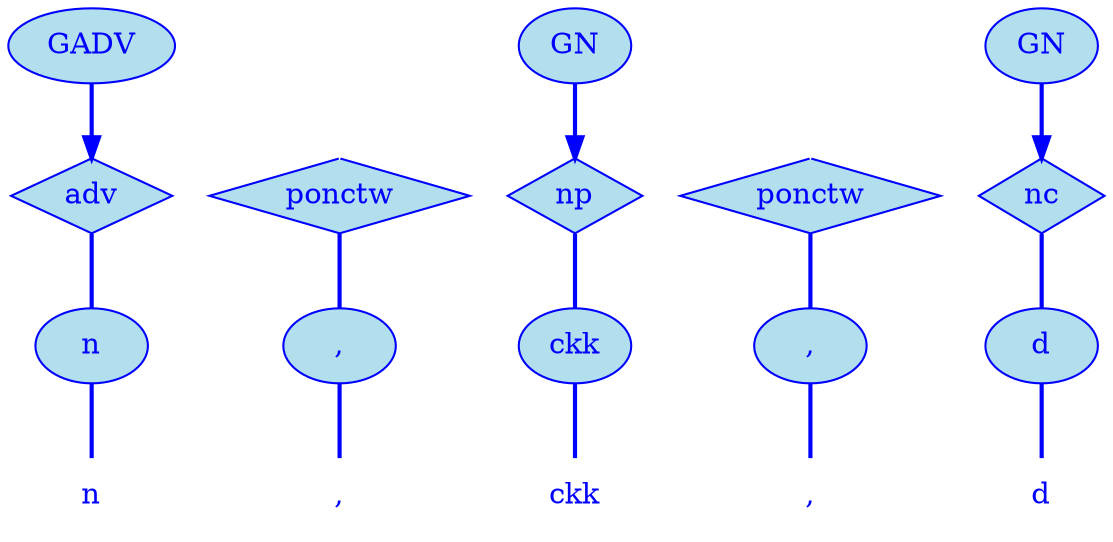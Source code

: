 digraph g {
	graph [bb="0,0,432,252"];
	node [label="\N"];
	graph [_draw_="c 5 -white C 5 -white P 4 0 0 0 252 432 252 432 0 ",
		xdotversion="1.2"];
	"mc1s1_t1#token84" [label=n, shape=plaintext, fillcolor=lightblue2, fontcolor=blue, pos="40,18", width="0.75", height="0.50", _ldraw_="F 14.000000 11 -Times-Roman c 4 -blue T 40 13 0 9 1 -n "];
	"mc1s1_W1#wordmc1s1_t1#token" [label=n, shape=ellipse, fillcolor=lightblue2, fontcolor=blue, pos="40,90", width="0.75", height="0.50", color=blue, style=filled, _draw_="S 6 -filled c 4 -blue C 10 -lightblue2 E 40 90 27 18 ", _ldraw_="F 14.000000 11 -Times-Roman c 4 -blue T 40 85 0 9 1 -n "];
	"mc1s1_P1#pos" [label=adv, shape=diamond, fillcolor=lightblue2, fontcolor=blue, pos="40,162", width="0.78", height="0.50", color=blue, style=filled, _draw_="S 6 -filled c 4 -blue C 10 -lightblue2 P 4 40 180 12 162 40 144 68 162 ", _ldraw_="F 14.000000 11 -Times-Roman c 4 -blue T 40 157 0 25 3 -adv "];
	"mc1s1_chk0#chunk" [label=GADV, fillcolor=lightblue2, fontcolor=blue, pos="40,234", width="1.11", height="0.50", color=blue, style=filled, arrowhead=doubleoctagon, _draw_="S 6 -filled c 4 -blue C 10 -lightblue2 E 40 234 40 18 ", _ldraw_="F 14.000000 11 -Times-Roman c 4 -blue T 40 229 0 42 4 -GADV "];
	"mc1s1_t2#token87" [label=",", shape=plaintext, fillcolor=lightblue2, fontcolor=blue, pos="132,18", width="0.75", height="0.50", _ldraw_="F 14.000000 11 -Times-Roman c 4 -blue T 132 13 0 5 1 -, "];
	"mc1s1_W2#wordmc1s1_t2#token" [label=",", shape=ellipse, fillcolor=lightblue2, fontcolor=blue, pos="132,90", width="0.75", height="0.50", color=blue, style=filled, _draw_="S 6 -filled c 4 -blue C 10 -lightblue2 E 132 90 27 18 ", _ldraw_="F 14.000000 11 -Times-Roman c 4 -blue T 132 85 0 5 1 -, "];
	"mc1s1_P3L1#pos" [label=ponctw, shape=diamond, fillcolor=lightblue2, fontcolor=blue, pos="132,162", width="1.28", height="0.50", color=blue, style=filled, _draw_="S 6 -filled c 4 -blue C 10 -lightblue2 P 4 132 180 86 162 132 144 178 162 ", _ldraw_="F 14.000000 11 -Times-Roman c 4 -blue T 132 157 0 51 6 -ponctw "];
	"mc1s1_t3#token78" [label=ckk, shape=plaintext, fillcolor=lightblue2, fontcolor=blue, pos="223,18", width="0.75", height="0.50", _ldraw_="F 14.000000 11 -Times-Roman c 4 -blue T 223 13 0 23 3 -ckk "];
	"mc1s1_W3#wordmc1s1_t3#token" [label=ckk, shape=ellipse, fillcolor=lightblue2, fontcolor=blue, pos="223,90", width="0.75", height="0.50", color=blue, style=filled, _draw_="S 6 -filled c 4 -blue C 10 -lightblue2 E 223 90 27 18 ", _ldraw_="F 14.000000 11 -Times-Roman c 4 -blue T 223 85 0 23 3 -ckk "];
	"mc1s1_P16#pos" [label=np, shape=diamond, fillcolor=lightblue2, fontcolor=blue, pos="223,162", width="0.75", height="0.50", color=blue, style=filled, _draw_="S 6 -filled c 4 -blue C 10 -lightblue2 P 4 223 180 196 162 223 144 250 162 ", _ldraw_="F 14.000000 11 -Times-Roman c 4 -blue T 223 157 0 17 2 -np "];
	"mc1s1_chk1#chunk" [label=GN, fillcolor=lightblue2, fontcolor=blue, pos="223,234", width="0.75", height="0.50", color=blue, style=filled, arrowhead=doubleoctagon, _draw_="S 6 -filled c 4 -blue C 10 -lightblue2 E 223 234 27 18 ", _ldraw_="F 14.000000 11 -Times-Roman c 4 -blue T 223 229 0 22 2 -GN "];
	"mc1s1_t4#token16" [label=",", shape=plaintext, fillcolor=lightblue2, fontcolor=blue, pos="314,18", width="0.75", height="0.50", _ldraw_="F 14.000000 11 -Times-Roman c 4 -blue T 314 13 0 5 1 -, "];
	"mc1s1_W4#wordmc1s1_t4#token" [label=",", shape=ellipse, fillcolor=lightblue2, fontcolor=blue, pos="314,90", width="0.75", height="0.50", color=blue, style=filled, _draw_="S 6 -filled c 4 -blue C 10 -lightblue2 E 314 90 27 18 ", _ldraw_="F 14.000000 11 -Times-Roman c 4 -blue T 314 85 0 5 1 -, "];
	"mc1s1_P29L1#pos" [label=ponctw, shape=diamond, fillcolor=lightblue2, fontcolor=blue, pos="314,162", width="1.28", height="0.50", color=blue, style=filled, _draw_="S 6 -filled c 4 -blue C 10 -lightblue2 P 4 314 180 268 162 314 144 360 162 ", _ldraw_="F 14.000000 11 -Times-Roman c 4 -blue T 314 157 0 51 6 -ponctw "];
	"mc1s1_t5#token94" [label=d, shape=plaintext, fillcolor=lightblue2, fontcolor=blue, pos="405,18", width="0.75", height="0.50", _ldraw_="F 14.000000 11 -Times-Roman c 4 -blue T 405 13 0 8 1 -d "];
	"mc1s1_W5#wordmc1s1_t5#token" [label=d, shape=ellipse, fillcolor=lightblue2, fontcolor=blue, pos="405,90", width="0.75", height="0.50", color=blue, style=filled, _draw_="S 6 -filled c 4 -blue C 10 -lightblue2 E 405 90 27 18 ", _ldraw_="F 14.000000 11 -Times-Roman c 4 -blue T 405 85 0 8 1 -d "];
	"mc1s1_P30L1#pos" [label=nc, shape=diamond, fillcolor=lightblue2, fontcolor=blue, pos="405,162", width="0.75", height="0.50", color=blue, style=filled, _draw_="S 6 -filled c 4 -blue C 10 -lightblue2 P 4 405 180 378 162 405 144 432 162 ", _ldraw_="F 14.000000 11 -Times-Roman c 4 -blue T 405 157 0 16 2 -nc "];
	"mc1s1_chk2#chunk" [label=GN, fillcolor=lightblue2, fontcolor=blue, pos="405,234", width="0.75", height="0.50", color=blue, style=filled, arrowhead=doubleoctagon, _draw_="S 6 -filled c 4 -blue C 10 -lightblue2 E 405 234 27 18 ", _ldraw_="F 14.000000 11 -Times-Roman c 4 -blue T 405 229 0 22 2 -GN "];
	"mc1s1_P3L1#pos#empty" [shape=point, fillcolor=white, fontcolor=white, pos="132,234", width="0.06", height="0.06", color=white, size=2, _draw_="S 6 -filled c 5 -white C 5 -white E 132 234 2 2 "];
	"mc1s1_P29L1#pos#empty" [shape=point, fillcolor=white, fontcolor=white, pos="314,234", width="0.06", height="0.06", color=white, size=2, _draw_="S 6 -filled c 5 -white C 5 -white E 314 234 2 2 "];
	"mc1s1_W1#wordmc1s1_t1#token" -> "mc1s1_t1#token84" [arrowhead=none, color=blue, fontcolor=blue, style=bold, minlen=1, pos="40,72 40,61 40,47 40,36", _draw_="S 4 -bold c 4 -blue B 4 40 72 40 61 40 47 40 36 "];
	"mc1s1_P1#pos" -> "mc1s1_W1#wordmc1s1_t1#token" [arrowhead=none, color=blue, fontcolor=blue, style=bold, minlen=1, pos="40,144 40,133 40,119 40,108", _draw_="S 4 -bold c 4 -blue B 4 40 144 40 133 40 119 40 108 "];
	"mc1s1_chk0#chunk" -> "mc1s1_P1#pos" [color=blue, fontcolor=blue, style=bold, minlen=1, pos="e,40,180 40,216 40,208 40,199 40,190", shape=normal, _draw_="S 4 -bold c 4 -blue B 4 40 216 40 208 40 199 40 190 ", _hdraw_="S 5 -solid S 15 -setlinewidth(1) c 4 -blue C 4 -blue P 3 44 190 40 180 37 190 "];
	"mc1s1_W2#wordmc1s1_t2#token" -> "mc1s1_t2#token87" [arrowhead=none, color=blue, fontcolor=blue, style=bold, minlen=1, pos="132,72 132,61 132,47 132,36", _draw_="S 4 -bold c 4 -blue B 4 132 72 132 61 132 47 132 36 "];
	"mc1s1_P3L1#pos" -> "mc1s1_W2#wordmc1s1_t2#token" [arrowhead=none, color=blue, fontcolor=blue, style=bold, minlen=1, pos="132,144 132,133 132,119 132,108", _draw_="S 4 -bold c 4 -blue B 4 132 144 132 133 132 119 132 108 "];
	"mc1s1_W3#wordmc1s1_t3#token" -> "mc1s1_t3#token78" [arrowhead=none, color=blue, fontcolor=blue, style=bold, minlen=1, pos="223,72 223,61 223,47 223,36", _draw_="S 4 -bold c 4 -blue B 4 223 72 223 61 223 47 223 36 "];
	"mc1s1_P16#pos" -> "mc1s1_W3#wordmc1s1_t3#token" [arrowhead=none, color=blue, fontcolor=blue, style=bold, minlen=1, pos="223,144 223,133 223,119 223,108", _draw_="S 4 -bold c 4 -blue B 4 223 144 223 133 223 119 223 108 "];
	"mc1s1_chk1#chunk" -> "mc1s1_P16#pos" [color=blue, fontcolor=blue, style=bold, minlen=1, pos="e,223,180 223,216 223,208 223,199 223,190", shape=normal, _draw_="S 4 -bold c 4 -blue B 4 223 216 223 208 223 199 223 190 ", _hdraw_="S 5 -solid S 15 -setlinewidth(1) c 4 -blue C 4 -blue P 3 227 190 223 180 220 190 "];
	"mc1s1_W4#wordmc1s1_t4#token" -> "mc1s1_t4#token16" [arrowhead=none, color=blue, fontcolor=blue, style=bold, minlen=1, pos="314,72 314,61 314,47 314,36", _draw_="S 4 -bold c 4 -blue B 4 314 72 314 61 314 47 314 36 "];
	"mc1s1_P29L1#pos" -> "mc1s1_W4#wordmc1s1_t4#token" [arrowhead=none, color=blue, fontcolor=blue, style=bold, minlen=1, pos="314,144 314,133 314,119 314,108", _draw_="S 4 -bold c 4 -blue B 4 314 144 314 133 314 119 314 108 "];
	"mc1s1_W5#wordmc1s1_t5#token" -> "mc1s1_t5#token94" [arrowhead=none, color=blue, fontcolor=blue, style=bold, minlen=1, pos="405,72 405,61 405,47 405,36", _draw_="S 4 -bold c 4 -blue B 4 405 72 405 61 405 47 405 36 "];
	"mc1s1_P30L1#pos" -> "mc1s1_W5#wordmc1s1_t5#token" [arrowhead=none, color=blue, fontcolor=blue, style=bold, minlen=1, pos="405,144 405,133 405,119 405,108", _draw_="S 4 -bold c 4 -blue B 4 405 144 405 133 405 119 405 108 "];
	"mc1s1_chk2#chunk" -> "mc1s1_P30L1#pos" [color=blue, fontcolor=blue, style=bold, minlen=1, pos="e,405,180 405,216 405,208 405,199 405,190", shape=normal, _draw_="S 4 -bold c 4 -blue B 4 405 216 405 208 405 199 405 190 ", _hdraw_="S 5 -solid S 15 -setlinewidth(1) c 4 -blue C 4 -blue P 3 409 190 405 180 402 190 "];
	"mc1s1_P3L1#pos#empty" -> "mc1s1_P3L1#pos" [color=white, fontcolor=white, minlen=1, pos="e,132,180 132,232 132,225 132,207 132,190", shape=none, _draw_="c 5 -white B 4 132 232 132 225 132 207 132 190 ", _hdraw_="S 5 -solid S 15 -setlinewidth(1) c 5 -white C 5 -white P 3 136 190 132 180 129 190 "];
	"mc1s1_P29L1#pos#empty" -> "mc1s1_P29L1#pos" [color=white, fontcolor=white, minlen=1, pos="e,314,180 314,232 314,225 314,207 314,190", shape=none, _draw_="c 5 -white B 4 314 232 314 225 314 207 314 190 ", _hdraw_="S 5 -solid S 15 -setlinewidth(1) c 5 -white C 5 -white P 3 318 190 314 180 311 190 "];
}
